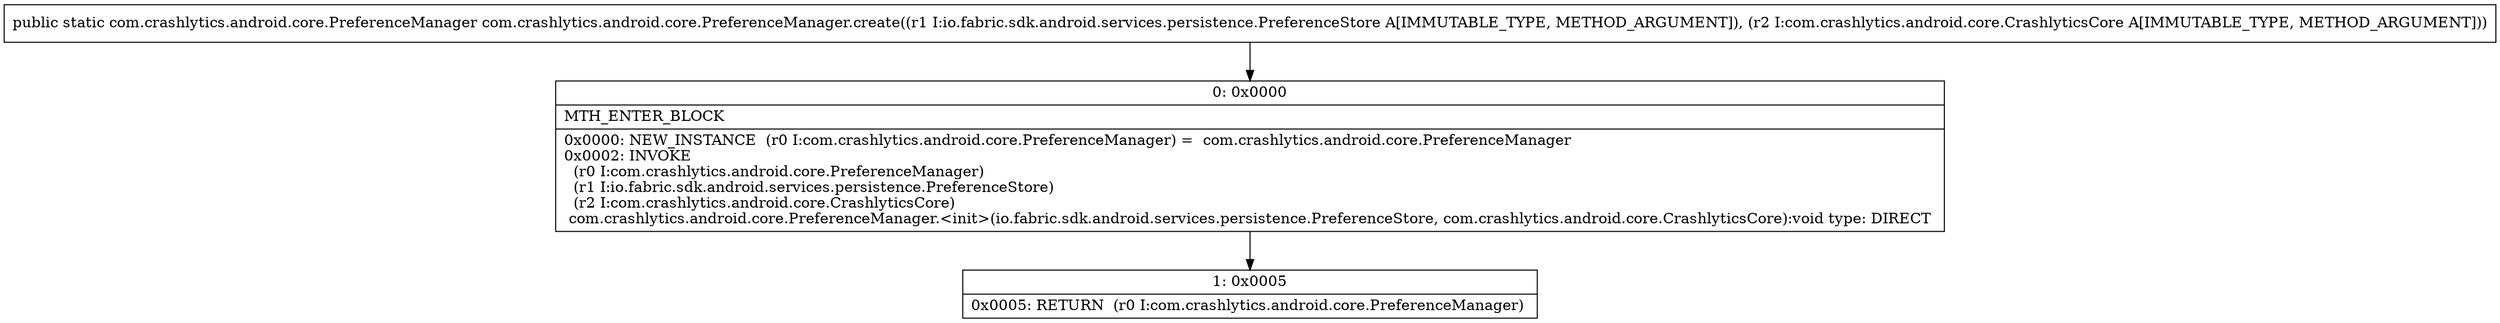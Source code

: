 digraph "CFG forcom.crashlytics.android.core.PreferenceManager.create(Lio\/fabric\/sdk\/android\/services\/persistence\/PreferenceStore;Lcom\/crashlytics\/android\/core\/CrashlyticsCore;)Lcom\/crashlytics\/android\/core\/PreferenceManager;" {
Node_0 [shape=record,label="{0\:\ 0x0000|MTH_ENTER_BLOCK\l|0x0000: NEW_INSTANCE  (r0 I:com.crashlytics.android.core.PreferenceManager) =  com.crashlytics.android.core.PreferenceManager \l0x0002: INVOKE  \l  (r0 I:com.crashlytics.android.core.PreferenceManager)\l  (r1 I:io.fabric.sdk.android.services.persistence.PreferenceStore)\l  (r2 I:com.crashlytics.android.core.CrashlyticsCore)\l com.crashlytics.android.core.PreferenceManager.\<init\>(io.fabric.sdk.android.services.persistence.PreferenceStore, com.crashlytics.android.core.CrashlyticsCore):void type: DIRECT \l}"];
Node_1 [shape=record,label="{1\:\ 0x0005|0x0005: RETURN  (r0 I:com.crashlytics.android.core.PreferenceManager) \l}"];
MethodNode[shape=record,label="{public static com.crashlytics.android.core.PreferenceManager com.crashlytics.android.core.PreferenceManager.create((r1 I:io.fabric.sdk.android.services.persistence.PreferenceStore A[IMMUTABLE_TYPE, METHOD_ARGUMENT]), (r2 I:com.crashlytics.android.core.CrashlyticsCore A[IMMUTABLE_TYPE, METHOD_ARGUMENT])) }"];
MethodNode -> Node_0;
Node_0 -> Node_1;
}


